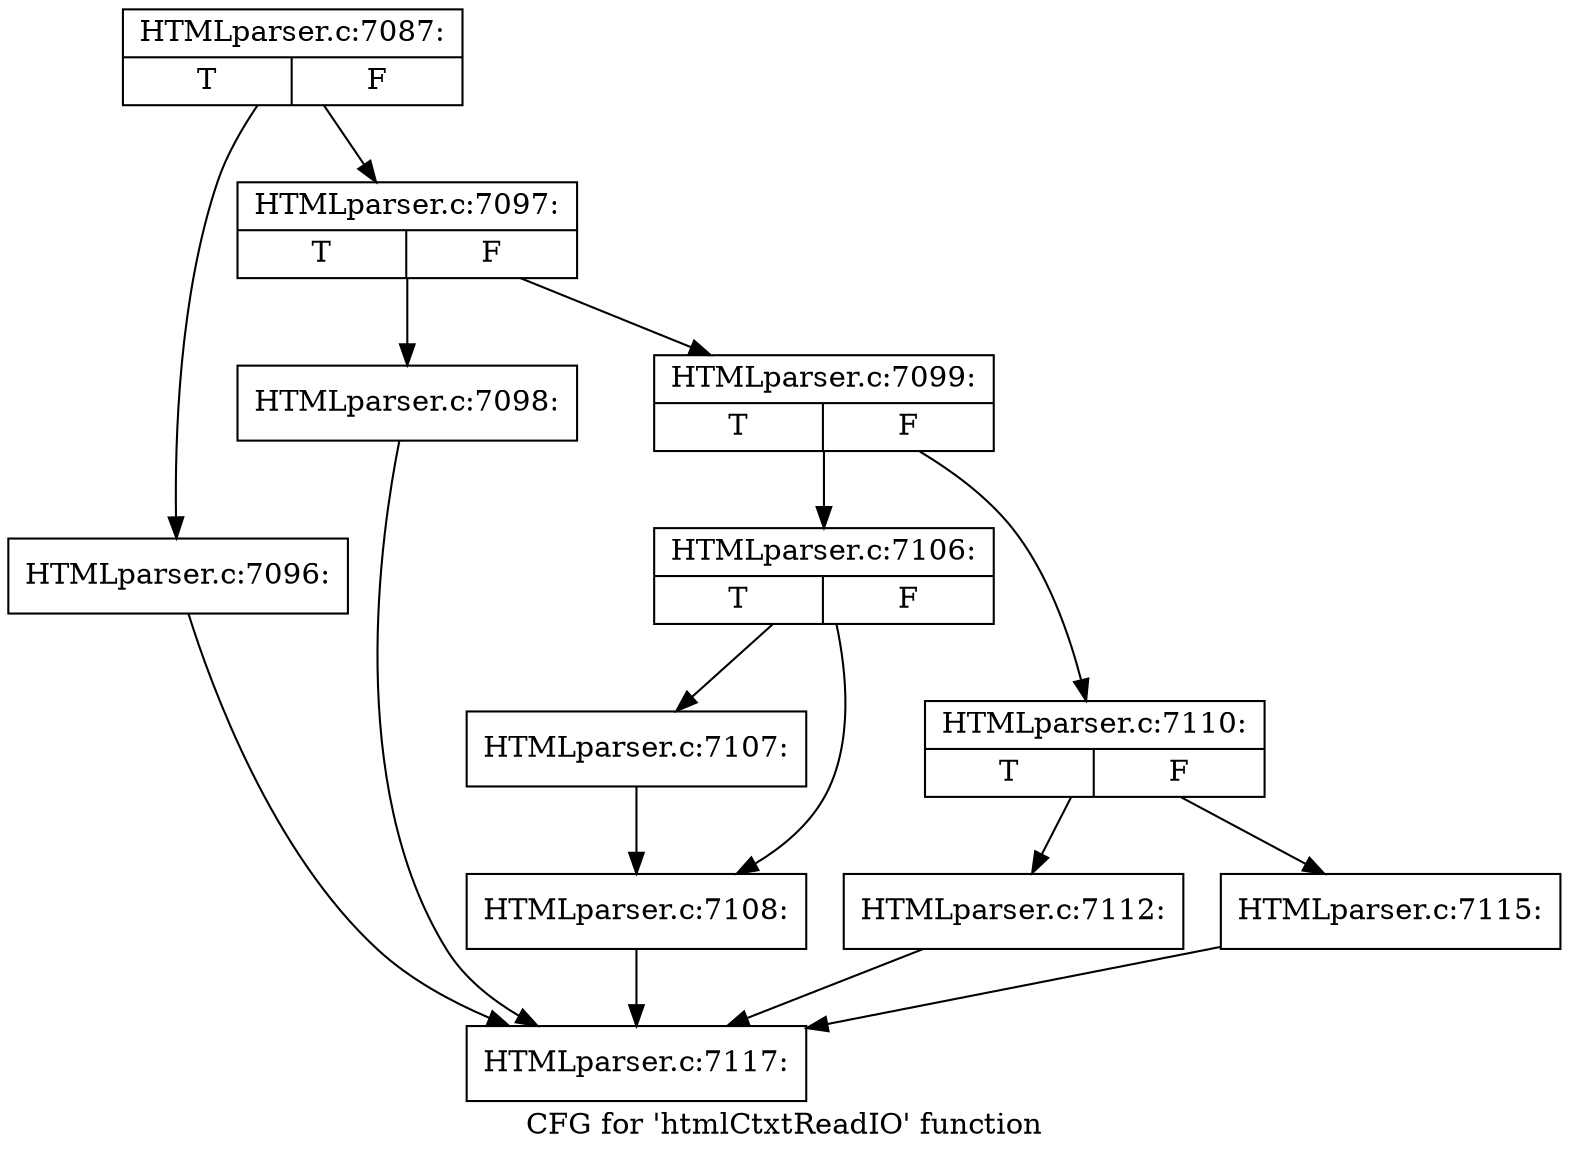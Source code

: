 digraph "CFG for 'htmlCtxtReadIO' function" {
	label="CFG for 'htmlCtxtReadIO' function";

	Node0x3dc2b80 [shape=record,label="{HTMLparser.c:7087:|{<s0>T|<s1>F}}"];
	Node0x3dc2b80 -> Node0x3dc4b50;
	Node0x3dc2b80 -> Node0x3dc4ba0;
	Node0x3dc4b50 [shape=record,label="{HTMLparser.c:7096:}"];
	Node0x3dc4b50 -> Node0x3772270;
	Node0x3dc4ba0 [shape=record,label="{HTMLparser.c:7097:|{<s0>T|<s1>F}}"];
	Node0x3dc4ba0 -> Node0x3dc5000;
	Node0x3dc4ba0 -> Node0x3dc5050;
	Node0x3dc5000 [shape=record,label="{HTMLparser.c:7098:}"];
	Node0x3dc5000 -> Node0x3772270;
	Node0x3dc5050 [shape=record,label="{HTMLparser.c:7099:|{<s0>T|<s1>F}}"];
	Node0x3dc5050 -> Node0x3dc5a60;
	Node0x3dc5050 -> Node0x3dc5ab0;
	Node0x3dc5a60 [shape=record,label="{HTMLparser.c:7106:|{<s0>T|<s1>F}}"];
	Node0x3dc5a60 -> Node0x3dc5e70;
	Node0x3dc5a60 -> Node0x3dc5ec0;
	Node0x3dc5e70 [shape=record,label="{HTMLparser.c:7107:}"];
	Node0x3dc5e70 -> Node0x3dc5ec0;
	Node0x3dc5ec0 [shape=record,label="{HTMLparser.c:7108:}"];
	Node0x3dc5ec0 -> Node0x3772270;
	Node0x3dc5ab0 [shape=record,label="{HTMLparser.c:7110:|{<s0>T|<s1>F}}"];
	Node0x3dc5ab0 -> Node0x3dc6880;
	Node0x3dc5ab0 -> Node0x3dc68d0;
	Node0x3dc6880 [shape=record,label="{HTMLparser.c:7112:}"];
	Node0x3dc6880 -> Node0x3772270;
	Node0x3dc68d0 [shape=record,label="{HTMLparser.c:7115:}"];
	Node0x3dc68d0 -> Node0x3772270;
	Node0x3772270 [shape=record,label="{HTMLparser.c:7117:}"];
}
